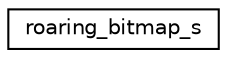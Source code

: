 digraph "类继承关系图"
{
 // LATEX_PDF_SIZE
  edge [fontname="Helvetica",fontsize="10",labelfontname="Helvetica",labelfontsize="10"];
  node [fontname="Helvetica",fontsize="10",shape=record];
  rankdir="LR";
  Node0 [label="roaring_bitmap_s",height=0.2,width=0.4,color="black", fillcolor="white", style="filled",URL="$structroaring__bitmap__s.html",tooltip=" "];
}
